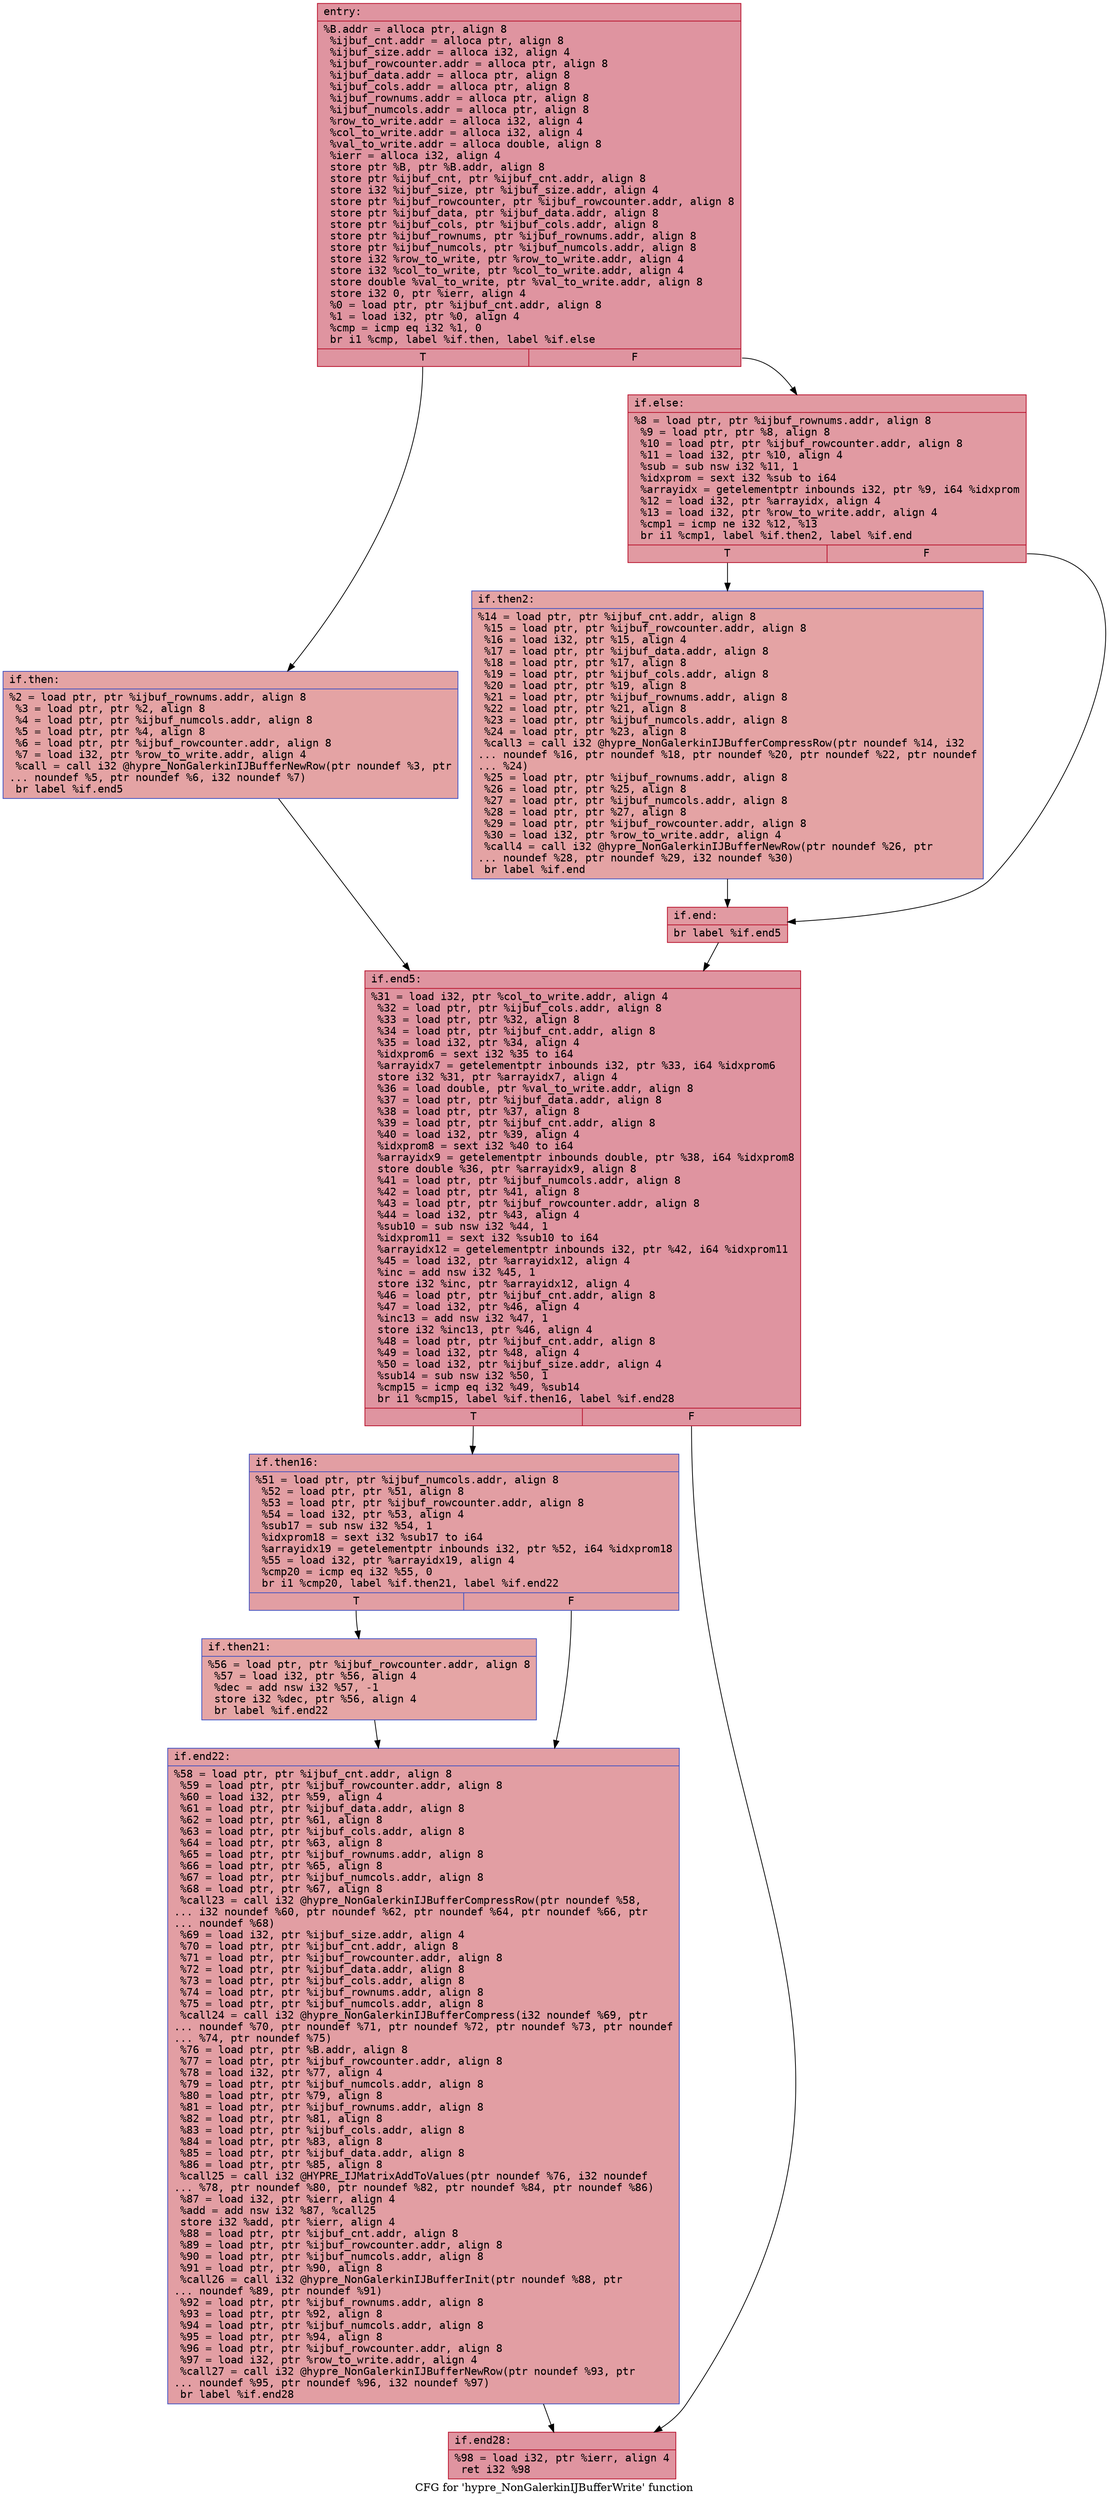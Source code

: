 digraph "CFG for 'hypre_NonGalerkinIJBufferWrite' function" {
	label="CFG for 'hypre_NonGalerkinIJBufferWrite' function";

	Node0x558f78bf2e70 [shape=record,color="#b70d28ff", style=filled, fillcolor="#b70d2870" fontname="Courier",label="{entry:\l|  %B.addr = alloca ptr, align 8\l  %ijbuf_cnt.addr = alloca ptr, align 8\l  %ijbuf_size.addr = alloca i32, align 4\l  %ijbuf_rowcounter.addr = alloca ptr, align 8\l  %ijbuf_data.addr = alloca ptr, align 8\l  %ijbuf_cols.addr = alloca ptr, align 8\l  %ijbuf_rownums.addr = alloca ptr, align 8\l  %ijbuf_numcols.addr = alloca ptr, align 8\l  %row_to_write.addr = alloca i32, align 4\l  %col_to_write.addr = alloca i32, align 4\l  %val_to_write.addr = alloca double, align 8\l  %ierr = alloca i32, align 4\l  store ptr %B, ptr %B.addr, align 8\l  store ptr %ijbuf_cnt, ptr %ijbuf_cnt.addr, align 8\l  store i32 %ijbuf_size, ptr %ijbuf_size.addr, align 4\l  store ptr %ijbuf_rowcounter, ptr %ijbuf_rowcounter.addr, align 8\l  store ptr %ijbuf_data, ptr %ijbuf_data.addr, align 8\l  store ptr %ijbuf_cols, ptr %ijbuf_cols.addr, align 8\l  store ptr %ijbuf_rownums, ptr %ijbuf_rownums.addr, align 8\l  store ptr %ijbuf_numcols, ptr %ijbuf_numcols.addr, align 8\l  store i32 %row_to_write, ptr %row_to_write.addr, align 4\l  store i32 %col_to_write, ptr %col_to_write.addr, align 4\l  store double %val_to_write, ptr %val_to_write.addr, align 8\l  store i32 0, ptr %ierr, align 4\l  %0 = load ptr, ptr %ijbuf_cnt.addr, align 8\l  %1 = load i32, ptr %0, align 4\l  %cmp = icmp eq i32 %1, 0\l  br i1 %cmp, label %if.then, label %if.else\l|{<s0>T|<s1>F}}"];
	Node0x558f78bf2e70:s0 -> Node0x558f78bf2ec0[tooltip="entry -> if.then\nProbability 37.50%" ];
	Node0x558f78bf2e70:s1 -> Node0x558f78bf2f30[tooltip="entry -> if.else\nProbability 62.50%" ];
	Node0x558f78bf2ec0 [shape=record,color="#3d50c3ff", style=filled, fillcolor="#c32e3170" fontname="Courier",label="{if.then:\l|  %2 = load ptr, ptr %ijbuf_rownums.addr, align 8\l  %3 = load ptr, ptr %2, align 8\l  %4 = load ptr, ptr %ijbuf_numcols.addr, align 8\l  %5 = load ptr, ptr %4, align 8\l  %6 = load ptr, ptr %ijbuf_rowcounter.addr, align 8\l  %7 = load i32, ptr %row_to_write.addr, align 4\l  %call = call i32 @hypre_NonGalerkinIJBufferNewRow(ptr noundef %3, ptr\l... noundef %5, ptr noundef %6, i32 noundef %7)\l  br label %if.end5\l}"];
	Node0x558f78bf2ec0 -> Node0x558f78bf7050[tooltip="if.then -> if.end5\nProbability 100.00%" ];
	Node0x558f78bf2f30 [shape=record,color="#b70d28ff", style=filled, fillcolor="#bb1b2c70" fontname="Courier",label="{if.else:\l|  %8 = load ptr, ptr %ijbuf_rownums.addr, align 8\l  %9 = load ptr, ptr %8, align 8\l  %10 = load ptr, ptr %ijbuf_rowcounter.addr, align 8\l  %11 = load i32, ptr %10, align 4\l  %sub = sub nsw i32 %11, 1\l  %idxprom = sext i32 %sub to i64\l  %arrayidx = getelementptr inbounds i32, ptr %9, i64 %idxprom\l  %12 = load i32, ptr %arrayidx, align 4\l  %13 = load i32, ptr %row_to_write.addr, align 4\l  %cmp1 = icmp ne i32 %12, %13\l  br i1 %cmp1, label %if.then2, label %if.end\l|{<s0>T|<s1>F}}"];
	Node0x558f78bf2f30:s0 -> Node0x558f78bf7610[tooltip="if.else -> if.then2\nProbability 50.00%" ];
	Node0x558f78bf2f30:s1 -> Node0x558f78bf7660[tooltip="if.else -> if.end\nProbability 50.00%" ];
	Node0x558f78bf7610 [shape=record,color="#3d50c3ff", style=filled, fillcolor="#c32e3170" fontname="Courier",label="{if.then2:\l|  %14 = load ptr, ptr %ijbuf_cnt.addr, align 8\l  %15 = load ptr, ptr %ijbuf_rowcounter.addr, align 8\l  %16 = load i32, ptr %15, align 4\l  %17 = load ptr, ptr %ijbuf_data.addr, align 8\l  %18 = load ptr, ptr %17, align 8\l  %19 = load ptr, ptr %ijbuf_cols.addr, align 8\l  %20 = load ptr, ptr %19, align 8\l  %21 = load ptr, ptr %ijbuf_rownums.addr, align 8\l  %22 = load ptr, ptr %21, align 8\l  %23 = load ptr, ptr %ijbuf_numcols.addr, align 8\l  %24 = load ptr, ptr %23, align 8\l  %call3 = call i32 @hypre_NonGalerkinIJBufferCompressRow(ptr noundef %14, i32\l... noundef %16, ptr noundef %18, ptr noundef %20, ptr noundef %22, ptr noundef\l... %24)\l  %25 = load ptr, ptr %ijbuf_rownums.addr, align 8\l  %26 = load ptr, ptr %25, align 8\l  %27 = load ptr, ptr %ijbuf_numcols.addr, align 8\l  %28 = load ptr, ptr %27, align 8\l  %29 = load ptr, ptr %ijbuf_rowcounter.addr, align 8\l  %30 = load i32, ptr %row_to_write.addr, align 4\l  %call4 = call i32 @hypre_NonGalerkinIJBufferNewRow(ptr noundef %26, ptr\l... noundef %28, ptr noundef %29, i32 noundef %30)\l  br label %if.end\l}"];
	Node0x558f78bf7610 -> Node0x558f78bf7660[tooltip="if.then2 -> if.end\nProbability 100.00%" ];
	Node0x558f78bf7660 [shape=record,color="#b70d28ff", style=filled, fillcolor="#bb1b2c70" fontname="Courier",label="{if.end:\l|  br label %if.end5\l}"];
	Node0x558f78bf7660 -> Node0x558f78bf7050[tooltip="if.end -> if.end5\nProbability 100.00%" ];
	Node0x558f78bf7050 [shape=record,color="#b70d28ff", style=filled, fillcolor="#b70d2870" fontname="Courier",label="{if.end5:\l|  %31 = load i32, ptr %col_to_write.addr, align 4\l  %32 = load ptr, ptr %ijbuf_cols.addr, align 8\l  %33 = load ptr, ptr %32, align 8\l  %34 = load ptr, ptr %ijbuf_cnt.addr, align 8\l  %35 = load i32, ptr %34, align 4\l  %idxprom6 = sext i32 %35 to i64\l  %arrayidx7 = getelementptr inbounds i32, ptr %33, i64 %idxprom6\l  store i32 %31, ptr %arrayidx7, align 4\l  %36 = load double, ptr %val_to_write.addr, align 8\l  %37 = load ptr, ptr %ijbuf_data.addr, align 8\l  %38 = load ptr, ptr %37, align 8\l  %39 = load ptr, ptr %ijbuf_cnt.addr, align 8\l  %40 = load i32, ptr %39, align 4\l  %idxprom8 = sext i32 %40 to i64\l  %arrayidx9 = getelementptr inbounds double, ptr %38, i64 %idxprom8\l  store double %36, ptr %arrayidx9, align 8\l  %41 = load ptr, ptr %ijbuf_numcols.addr, align 8\l  %42 = load ptr, ptr %41, align 8\l  %43 = load ptr, ptr %ijbuf_rowcounter.addr, align 8\l  %44 = load i32, ptr %43, align 4\l  %sub10 = sub nsw i32 %44, 1\l  %idxprom11 = sext i32 %sub10 to i64\l  %arrayidx12 = getelementptr inbounds i32, ptr %42, i64 %idxprom11\l  %45 = load i32, ptr %arrayidx12, align 4\l  %inc = add nsw i32 %45, 1\l  store i32 %inc, ptr %arrayidx12, align 4\l  %46 = load ptr, ptr %ijbuf_cnt.addr, align 8\l  %47 = load i32, ptr %46, align 4\l  %inc13 = add nsw i32 %47, 1\l  store i32 %inc13, ptr %46, align 4\l  %48 = load ptr, ptr %ijbuf_cnt.addr, align 8\l  %49 = load i32, ptr %48, align 4\l  %50 = load i32, ptr %ijbuf_size.addr, align 4\l  %sub14 = sub nsw i32 %50, 1\l  %cmp15 = icmp eq i32 %49, %sub14\l  br i1 %cmp15, label %if.then16, label %if.end28\l|{<s0>T|<s1>F}}"];
	Node0x558f78bf7050:s0 -> Node0x558f78bfa050[tooltip="if.end5 -> if.then16\nProbability 50.00%" ];
	Node0x558f78bf7050:s1 -> Node0x558f78bf68a0[tooltip="if.end5 -> if.end28\nProbability 50.00%" ];
	Node0x558f78bfa050 [shape=record,color="#3d50c3ff", style=filled, fillcolor="#be242e70" fontname="Courier",label="{if.then16:\l|  %51 = load ptr, ptr %ijbuf_numcols.addr, align 8\l  %52 = load ptr, ptr %51, align 8\l  %53 = load ptr, ptr %ijbuf_rowcounter.addr, align 8\l  %54 = load i32, ptr %53, align 4\l  %sub17 = sub nsw i32 %54, 1\l  %idxprom18 = sext i32 %sub17 to i64\l  %arrayidx19 = getelementptr inbounds i32, ptr %52, i64 %idxprom18\l  %55 = load i32, ptr %arrayidx19, align 4\l  %cmp20 = icmp eq i32 %55, 0\l  br i1 %cmp20, label %if.then21, label %if.end22\l|{<s0>T|<s1>F}}"];
	Node0x558f78bfa050:s0 -> Node0x558f78bfaa30[tooltip="if.then16 -> if.then21\nProbability 37.50%" ];
	Node0x558f78bfa050:s1 -> Node0x558f78bfaab0[tooltip="if.then16 -> if.end22\nProbability 62.50%" ];
	Node0x558f78bfaa30 [shape=record,color="#3d50c3ff", style=filled, fillcolor="#c5333470" fontname="Courier",label="{if.then21:\l|  %56 = load ptr, ptr %ijbuf_rowcounter.addr, align 8\l  %57 = load i32, ptr %56, align 4\l  %dec = add nsw i32 %57, -1\l  store i32 %dec, ptr %56, align 4\l  br label %if.end22\l}"];
	Node0x558f78bfaa30 -> Node0x558f78bfaab0[tooltip="if.then21 -> if.end22\nProbability 100.00%" ];
	Node0x558f78bfaab0 [shape=record,color="#3d50c3ff", style=filled, fillcolor="#be242e70" fontname="Courier",label="{if.end22:\l|  %58 = load ptr, ptr %ijbuf_cnt.addr, align 8\l  %59 = load ptr, ptr %ijbuf_rowcounter.addr, align 8\l  %60 = load i32, ptr %59, align 4\l  %61 = load ptr, ptr %ijbuf_data.addr, align 8\l  %62 = load ptr, ptr %61, align 8\l  %63 = load ptr, ptr %ijbuf_cols.addr, align 8\l  %64 = load ptr, ptr %63, align 8\l  %65 = load ptr, ptr %ijbuf_rownums.addr, align 8\l  %66 = load ptr, ptr %65, align 8\l  %67 = load ptr, ptr %ijbuf_numcols.addr, align 8\l  %68 = load ptr, ptr %67, align 8\l  %call23 = call i32 @hypre_NonGalerkinIJBufferCompressRow(ptr noundef %58,\l... i32 noundef %60, ptr noundef %62, ptr noundef %64, ptr noundef %66, ptr\l... noundef %68)\l  %69 = load i32, ptr %ijbuf_size.addr, align 4\l  %70 = load ptr, ptr %ijbuf_cnt.addr, align 8\l  %71 = load ptr, ptr %ijbuf_rowcounter.addr, align 8\l  %72 = load ptr, ptr %ijbuf_data.addr, align 8\l  %73 = load ptr, ptr %ijbuf_cols.addr, align 8\l  %74 = load ptr, ptr %ijbuf_rownums.addr, align 8\l  %75 = load ptr, ptr %ijbuf_numcols.addr, align 8\l  %call24 = call i32 @hypre_NonGalerkinIJBufferCompress(i32 noundef %69, ptr\l... noundef %70, ptr noundef %71, ptr noundef %72, ptr noundef %73, ptr noundef\l... %74, ptr noundef %75)\l  %76 = load ptr, ptr %B.addr, align 8\l  %77 = load ptr, ptr %ijbuf_rowcounter.addr, align 8\l  %78 = load i32, ptr %77, align 4\l  %79 = load ptr, ptr %ijbuf_numcols.addr, align 8\l  %80 = load ptr, ptr %79, align 8\l  %81 = load ptr, ptr %ijbuf_rownums.addr, align 8\l  %82 = load ptr, ptr %81, align 8\l  %83 = load ptr, ptr %ijbuf_cols.addr, align 8\l  %84 = load ptr, ptr %83, align 8\l  %85 = load ptr, ptr %ijbuf_data.addr, align 8\l  %86 = load ptr, ptr %85, align 8\l  %call25 = call i32 @HYPRE_IJMatrixAddToValues(ptr noundef %76, i32 noundef\l... %78, ptr noundef %80, ptr noundef %82, ptr noundef %84, ptr noundef %86)\l  %87 = load i32, ptr %ierr, align 4\l  %add = add nsw i32 %87, %call25\l  store i32 %add, ptr %ierr, align 4\l  %88 = load ptr, ptr %ijbuf_cnt.addr, align 8\l  %89 = load ptr, ptr %ijbuf_rowcounter.addr, align 8\l  %90 = load ptr, ptr %ijbuf_numcols.addr, align 8\l  %91 = load ptr, ptr %90, align 8\l  %call26 = call i32 @hypre_NonGalerkinIJBufferInit(ptr noundef %88, ptr\l... noundef %89, ptr noundef %91)\l  %92 = load ptr, ptr %ijbuf_rownums.addr, align 8\l  %93 = load ptr, ptr %92, align 8\l  %94 = load ptr, ptr %ijbuf_numcols.addr, align 8\l  %95 = load ptr, ptr %94, align 8\l  %96 = load ptr, ptr %ijbuf_rowcounter.addr, align 8\l  %97 = load i32, ptr %row_to_write.addr, align 4\l  %call27 = call i32 @hypre_NonGalerkinIJBufferNewRow(ptr noundef %93, ptr\l... noundef %95, ptr noundef %96, i32 noundef %97)\l  br label %if.end28\l}"];
	Node0x558f78bfaab0 -> Node0x558f78bf68a0[tooltip="if.end22 -> if.end28\nProbability 100.00%" ];
	Node0x558f78bf68a0 [shape=record,color="#b70d28ff", style=filled, fillcolor="#b70d2870" fontname="Courier",label="{if.end28:\l|  %98 = load i32, ptr %ierr, align 4\l  ret i32 %98\l}"];
}
